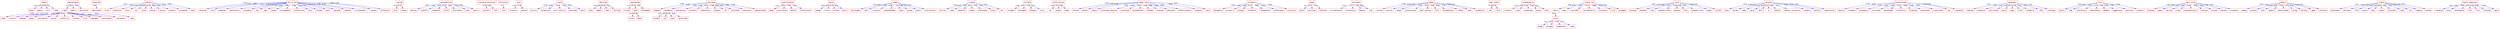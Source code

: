 strict digraph  {
	kamsa	 [color=red,
		fontname=courier,
		shape=box];
	major	 [color=red,
		fontname=courier,
		shape=box];
	kamsa -> major	 [color=blue,
		xlabel=0.01];
	peace	 [color=red,
		fontname=courier,
		shape=box];
	kamsa -> peace	 [color=blue,
		xlabel=0.01];
	evil	 [color=red,
		fontname=courier,
		shape=box];
	kamsa -> evil	 [color=blue,
		xlabel=0.01];
	keep	 [color=red,
		fontname=courier,
		shape=box];
	kamsa -> keep	 [color=blue,
		xlabel=0.11];
	panchajanya	 [color=red,
		fontname=courier,
		shape=box];
	right	 [color=red,
		fontname=courier,
		shape=box];
	panchajanya -> right	 [color=blue,
		xlabel=0.1];
	means	 [color=red,
		fontname=courier,
		shape=box];
	panchajanya -> means	 [color=blue,
		xlabel=0.01];
	spiralled	 [color=red,
		fontname=courier,
		shape=box];
	panchajanya -> spiralled	 [color=blue,
		xlabel=0.01];
	body	 [color=red,
		fontname=courier,
		shape=box];
	right -> body	 [color=blue,
		xlabel=0.03];
	control	 [color=red,
		fontname=courier,
		shape=box];
	right -> control	 [color=blue,
		xlabel=0.03];
	emblem	 [color=red,
		fontname=courier,
		shape=box];
	right -> emblem	 [color=blue,
		xlabel=0.02];
	power	 [color=red,
		fontname=courier,
		shape=box];
	right -> power	 [color=blue,
		xlabel=0.02];
	considered	 [color=red,
		fontname=courier,
		shape=box];
	right -> considered	 [color=blue,
		xlabel=0.02];
	spiral	 [color=red,
		fontname=courier,
		shape=box];
	right -> spiral	 [color=blue,
		xlabel=0.04];
	authority	 [color=red,
		fontname=courier,
		shape=box];
	right -> authority	 [color=blue,
		xlabel=0.02];
	classes	 [color=red,
		fontname=courier,
		shape=box];
	right -> classes	 [color=blue,
		xlabel=0.02];
	five	 [color=red,
		fontname=courier,
		shape=box];
	right -> five	 [color=blue,
		xlabel=0.01];
	emerged	 [color=red,
		fontname=courier,
		shape=box];
	right -> emerged	 [color=blue,
		xlabel=0.03];
	sovereignty	 [color=red,
		fontname=courier,
		shape=box];
	right -> sovereignty	 [color=blue,
		xlabel=0.04];
	"'asura\x92s'"	 [color=red,
		fontname=courier,
		shape=box];
	right -> "'asura\x92s'"	 [color=blue,
		xlabel=0.02];
	came	 [color=red,
		fontname=courier,
		shape=box];
	right -> came	 [color=blue,
		xlabel=0.03];
	honoured	 [color=red,
		fontname=courier,
		shape=box];
	legitimate	 [color=red,
		fontname=courier,
		shape=box];
	honoured -> legitimate	 [color=blue,
		xlabel=0.09];
	heavens	 [color=red,
		fontname=courier,
		shape=box];
	kind	 [color=red,
		fontname=courier,
		shape=box];
	heavens -> kind	 [color=blue,
		xlabel=0.03];
	celestial	 [color=red,
		fontname=courier,
		shape=box];
	heavens -> celestial	 [color=blue,
		xlabel=0.02];
	stars	 [color=red,
		fontname=courier,
		shape=box];
	heavens -> stars	 [color=blue,
		xlabel=0.03];
	sun	 [color=red,
		fontname=courier,
		shape=box];
	heavens -> sun	 [color=blue,
		xlabel=0.03];
	echo	 [color=red,
		fontname=courier,
		shape=box];
	heavens -> echo	 [color=blue,
		xlabel=0.03];
	motion	 [color=red,
		fontname=courier,
		shape=box];
	heavens -> motion	 [color=blue,
		xlabel=0.03];
	across	 [color=red,
		fontname=courier,
		shape=box];
	heavens -> across	 [color=blue,
		xlabel=0.02];
	planets	 [color=red,
		fontname=courier,
		shape=box];
	heavens -> planets	 [color=blue,
		xlabel=0.03];
	accepted	 [color=red,
		fontname=courier,
		shape=box];
	heavens -> accepted	 [color=blue,
		xlabel=0.16];
	moon	 [color=red,
		fontname=courier,
		shape=box];
	heavens -> moon	 [color=blue,
		xlabel=0.03];
	"son-in-law"	 [color=red,
		fontname=courier,
		shape=box];
	received	 [color=red,
		fontname=courier,
		shape=box];
	"son-in-law" -> received	 [color=blue,
		xlabel=0.05];
	love	 [color=red,
		fontname=courier,
		shape=box];
	"son-in-law" -> love	 [color=blue,
		xlabel=0.03];
	daughter	 [color=red,
		fontname=courier,
		shape=box];
	"son-in-law" -> daughter	 [color=blue,
		xlabel=0.06];
	emotionally	 [color=red,
		fontname=courier,
		shape=box];
	"son-in-law" -> emotionally	 [color=blue,
		xlabel=0.1];
	eligible	 [color=red,
		fontname=courier,
		shape=box];
	"son-in-law" -> eligible	 [color=blue,
		xlabel=0.06];
	was	 [color=red,
		fontname=courier,
		shape=box];
	"son-in-law" -> was	 [color=blue,
		xlabel=0.03];
	age	 [color=red,
		fontname=courier,
		shape=box];
	"son-in-law" -> age	 [color=blue,
		xlabel=0.07];
	moved	 [color=red,
		fontname=courier,
		shape=box];
	"son-in-law" -> moved	 [color=blue,
		xlabel=0.06];
	arrangement	 [color=red,
		fontname=courier,
		shape=box];
	"son-in-law" -> arrangement	 [color=blue,
		xlabel=0.06];
	investiture	 [color=red,
		fontname=courier,
		shape=box];
	"son-in-law" -> investiture	 [color=blue,
		xlabel=0.05];
	boys	 [color=red,
		fontname=courier,
		shape=box];
	"son-in-law" -> boys	 [color=blue,
		xlabel=0.23];
	thread	 [color=red,
		fontname=courier,
		shape=box];
	"son-in-law" -> thread	 [color=blue,
		xlabel=0.05];
	much	 [color=red,
		fontname=courier,
		shape=box];
	"son-in-law" -> much	 [color=blue,
		xlabel=0.03];
	advised	 [color=red,
		fontname=courier,
		shape=box];
	"son-in-law" -> advised	 [color=blue,
		xlabel=0.05];
	reached	 [color=red,
		fontname=courier,
		shape=box];
	"son-in-law" -> reached	 [color=blue,
		xlabel=0.06];
	"'krishna\x92s'"	 [color=red,
		fontname=courier,
		shape=box];
	"son-in-law" -> "'krishna\x92s'"	 [color=blue,
		xlabel=0.05];
	respect	 [color=red,
		fontname=courier,
		shape=box];
	"son-in-law" -> respect	 [color=blue,
		xlabel=0.06];
	affection	 [color=red,
		fontname=courier,
		shape=box];
	"son-in-law" -> affection	 [color=blue,
		xlabel=0.06];
	sacred	 [color=red,
		fontname=courier,
		shape=box];
	rare	 [color=red,
		fontname=courier,
		shape=box];
	sacred -> rare	 [color=blue,
		xlabel=0.01];
	former	 [color=red,
		fontname=courier,
		shape=box];
	sacred -> former	 [color=blue,
		xlabel=0.12];
	gurudakshina	 [color=red,
		fontname=courier,
		shape=box];
	deliver	 [color=red,
		fontname=courier,
		shape=box];
	gurudakshina -> deliver	 [color=blue,
		xlabel=0.04];
	thankful	 [color=red,
		fontname=courier,
		shape=box];
	gurudakshina -> thankful	 [color=blue,
		xlabel=0.03];
	summoned	 [color=red,
		fontname=courier,
		shape=box];
	gurudakshina -> summoned	 [color=blue,
		xlabel=0.21];
	child	 [color=red,
		fontname=courier,
		shape=box];
	gurudakshina -> child	 [color=blue,
		xlabel=0.04];
	invaluable	 [color=red,
		fontname=courier,
		shape=box];
	gurudakshina -> invaluable	 [color=blue,
		xlabel=0.03];
	ever	 [color=red,
		fontname=courier,
		shape=box];
	gurudakshina -> ever	 [color=blue,
		xlabel=0.02];
	"guru's"	 [color=red,
		fontname=courier,
		shape=box];
	gurudakshina -> "guru's"	 [color=blue,
		xlabel=0.04];
	"clockwise direction"	 [color=red,
		fontname=courier,
		shape=box];
	spirals	 [color=red,
		fontname=courier,
		shape=box];
	"clockwise direction" -> spirals	 [color=blue,
		xlabel=0.24];
	left	 [color=red,
		fontname=courier,
		shape=box];
	"clockwise direction" -> left	 [color=blue,
		xlabel=0.01];
	direction	 [color=red,
		fontname=courier,
		shape=box];
	one	 [color=red,
		fontname=courier,
		shape=box];
	direction -> one	 [color=blue,
		xlabel=0.1];
	sons	 [color=red,
		fontname=courier,
		shape=box];
	ordinary	 [color=red,
		fontname=courier,
		shape=box];
	sons -> ordinary	 [color=blue,
		xlabel=0.01];
	wanted	 [color=red,
		fontname=courier,
		shape=box];
	sons -> wanted	 [color=blue,
		xlabel=0.13];
	sound	 [color=red,
		fontname=courier,
		shape=box];
	spirits	 [color=red,
		fontname=courier,
		shape=box];
	sound -> spirits	 [color=blue,
		xlabel=0.04];
	calamities	 [color=red,
		fontname=courier,
		shape=box];
	sound -> calamities	 [color=blue,
		xlabel=0.04];
	"evil spirits"	 [color=red,
		fontname=courier,
		shape=box];
	sound -> "evil spirits"	 [color=blue,
		xlabel=0.03];
	believed	 [color=red,
		fontname=courier,
		shape=box];
	sound -> believed	 [color=blue,
		xlabel=0.03];
	ward	 [color=red,
		fontname=courier,
		shape=box];
	sound -> ward	 [color=blue,
		xlabel=0.23];
	doorstep	 [color=red,
		fontname=courier,
		shape=box];
	blew	 [color=red,
		fontname=courier,
		shape=box];
	doorstep -> blew	 [color=blue,
		xlabel=0.02];
	death	 [color=red,
		fontname=courier,
		shape=box];
	doorstep -> death	 [color=blue,
		xlabel=0.02];
	went	 [color=red,
		fontname=courier,
		shape=box];
	doorstep -> went	 [color=blue,
		xlabel=0.02];
	calling	 [color=red,
		fontname=courier,
		shape=box];
	doorstep -> calling	 [color=blue,
		xlabel=0.14];
	panchajana	 [color=red,
		fontname=courier,
		shape=box];
	living	 [color=red,
		fontname=courier,
		shape=box];
	panchajana -> living	 [color=blue,
		xlabel=0.17];
	said	 [color=red,
		fontname=courier,
		shape=box];
	panchajana -> said	 [color=blue,
		xlabel=0.12];
	kidnapped	 [color=red,
		fontname=courier,
		shape=box];
	panchajana -> kidnapped	 [color=blue,
		xlabel=0.01];
	could	 [color=red,
		fontname=courier,
		shape=box];
	said -> could	 [color=blue,
		xlabel=0.02];
	water	 [color=red,
		fontname=courier,
		shape=box];
	said -> water	 [color=blue,
		xlabel=0.09];
	balarama	 [color=red,
		fontname=courier,
		shape=box];
	chapter	 [color=red,
		fontname=courier,
		shape=box];
	balarama -> chapter	 [color=blue,
		xlabel=0.06];
	vasudeva	 [color=red,
		fontname=courier,
		shape=box];
	balarama -> vasudeva	 [color=blue,
		xlabel=0.26];
	reverential	 [color=red,
		fontname=courier,
		shape=box];
	balarama -> reverential	 [color=blue,
		xlabel=0.05];
	brothers	 [color=red,
		fontname=courier,
		shape=box];
	balarama -> brothers	 [color=blue,
		xlabel=0.06];
	completion	 [color=red,
		fontname=courier,
		shape=box];
	balarama -> completion	 [color=blue,
		xlabel=0.01];
	please	 [color=red,
		fontname=courier,
		shape=box];
	balarama -> please	 [color=blue,
		xlabel=0.09];
	36	 [color=red,
		fontname=courier,
		shape=box];
	balarama -> 36	 [color=blue,
		xlabel=0.04];
	attitude	 [color=red,
		fontname=courier,
		shape=box];
	balarama -> attitude	 [color=blue,
		xlabel=0.05];
	education	 [color=red,
		fontname=courier,
		shape=box];
	balarama -> education	 [color=blue,
		xlabel=0.06];
	appreciated	 [color=red,
		fontname=courier,
		shape=box];
	balarama -> appreciated	 [color=blue,
		xlabel=0.02];
	wished	 [color=red,
		fontname=courier,
		shape=box];
	vasudeva -> wished	 [color=blue,
		xlabel=0.01];
	did	 [color=red,
		fontname=courier,
		shape=box];
	vasudeva -> did	 [color=blue,
		xlabel=0.19];
	mark	 [color=red,
		fontname=courier,
		shape=box];
	vasudeva -> mark	 [color=blue,
		xlabel=0.01];
	gratitude	 [color=red,
		fontname=courier,
		shape=box];
	vasudeva -> gratitude	 [color=blue,
		xlabel=0.01];
	gratification	 [color=red,
		fontname=courier,
		shape=box];
	good	 [color=red,
		fontname=courier,
		shape=box];
	gratification -> good	 [color=blue,
		xlabel=0.01];
	excellence	 [color=red,
		fontname=courier,
		shape=box];
	gratification -> excellence	 [color=blue,
		xlabel=0.02];
	mental	 [color=red,
		fontname=courier,
		shape=box];
	gratification -> mental	 [color=blue,
		xlabel=0.02];
	intellectual	 [color=red,
		fontname=courier,
		shape=box];
	gratification -> intellectual	 [color=blue,
		xlabel=0.15];
	asura	 [color=red,
		fontname=courier,
		shape=box];
	jumped	 [color=red,
		fontname=courier,
		shape=box];
	asura -> jumped	 [color=blue,
		xlabel=0.02];
	found	 [color=red,
		fontname=courier,
		shape=box];
	asura -> found	 [color=blue,
		xlabel=0.02];
	killed	 [color=red,
		fontname=courier,
		shape=box];
	asura -> killed	 [color=blue,
		xlabel=0.14];
	belly	 [color=red,
		fontname=courier,
		shape=box];
	asura -> belly	 [color=blue,
		xlabel=0.02];
	vedas	 [color=red,
		fontname=courier,
		shape=box];
	philosophy	 [color=red,
		fontname=courier,
		shape=box];
	vedas -> philosophy	 [color=blue,
		xlabel=0.07];
	well	 [color=red,
		fontname=courier,
		shape=box];
	vedas -> well	 [color=blue,
		xlabel=0.03];
	sciences	 [color=red,
		fontname=courier,
		shape=box];
	vedas -> sciences	 [color=blue,
		xlabel=0.08];
	comprehended	 [color=red,
		fontname=courier,
		shape=box];
	vedas -> comprehended	 [color=blue,
		xlabel=0.08];
	logic	 [color=red,
		fontname=courier,
		shape=box];
	vedas -> logic	 [color=blue,
		xlabel=0.1];
	grasp	 [color=red,
		fontname=courier,
		shape=box];
	vedas -> grasp	 [color=blue,
		xlabel=0.08];
	quick	 [color=red,
		fontname=courier,
		shape=box];
	vedas -> quick	 [color=blue,
		xlabel=0.05];
	instructions	 [color=red,
		fontname=courier,
		shape=box];
	vedas -> instructions	 [color=blue,
		xlabel=0.32];
	trumpet	 [color=red,
		fontname=courier,
		shape=box];
	warrior	 [color=red,
		fontname=courier,
		shape=box];
	trumpet -> warrior	 [color=blue,
		xlabel=0.02];
	name	 [color=red,
		fontname=courier,
		shape=box];
	trumpet -> name	 [color=blue,
		xlabel=0.01];
	powerful	 [color=red,
		fontname=courier,
		shape=box];
	trumpet -> powerful	 [color=blue,
		xlabel=0.01];
	owned	 [color=red,
		fontname=courier,
		shape=box];
	trumpet -> owned	 [color=blue,
		xlabel=0.01];
	individual	 [color=red,
		fontname=courier,
		shape=box];
	trumpet -> individual	 [color=blue,
		xlabel=0.12];
	every	 [color=red,
		fontname=courier,
		shape=box];
	trumpet -> every	 [color=blue,
		xlabel=0.01];
	war	 [color=red,
		fontname=courier,
		shape=box];
	trumpet -> war	 [color=blue,
		xlabel=0.01];
	krishna	 [color=red,
		fontname=courier,
		shape=box];
	kingdom	 [color=red,
		fontname=courier,
		shape=box];
	krishna -> kingdom	 [color=blue,
		xlabel=0.26];
	belonged	 [color=red,
		fontname=courier,
		shape=box];
	krishna -> belonged	 [color=blue,
		xlabel=0.27];
	thought	 [color=red,
		fontname=courier,
		shape=box];
	krishna -> thought	 [color=blue,
		xlabel=0.24];
	also	 [color=red,
		fontname=courier,
		shape=box];
	krishna -> also	 [color=blue,
		xlabel=0.17];
	difficulties	 [color=red,
		fontname=courier,
		shape=box];
	go	 [color=red,
		fontname=courier,
		shape=box];
	difficulties -> go	 [color=blue,
		xlabel=0.08];
	great	 [color=red,
		fontname=courier,
		shape=box];
	difficulties -> great	 [color=blue,
		xlabel=0.1];
	made	 [color=red,
		fontname=courier,
		shape=box];
	difficulties -> made	 [color=blue,
		xlabel=0.09];
	"happy union"	 [color=red,
		fontname=courier,
		shape=box];
	throne	 [color=red,
		fontname=courier,
		shape=box];
	"happy union" -> throne	 [color=blue,
		xlabel=0.05];
	devaki	 [color=red,
		fontname=courier,
		shape=box];
	"happy union" -> devaki	 [color=blue,
		xlabel=0.06];
	family	 [color=red,
		fontname=courier,
		shape=box];
	"happy union" -> family	 [color=blue,
		xlabel=0.06];
	"sovereign monarch"	 [color=red,
		fontname=courier,
		shape=box];
	"happy union" -> "sovereign monarch"	 [color=blue,
		xlabel=0.06];
	sovereign	 [color=red,
		fontname=courier,
		shape=box];
	"happy union" -> sovereign	 [color=blue,
		xlabel=0.05];
	grandfather	 [color=red,
		fontname=courier,
		shape=box];
	"happy union" -> grandfather	 [color=blue,
		xlabel=0.25];
	placed	 [color=red,
		fontname=courier,
		shape=box];
	"happy union" -> placed	 [color=blue,
		xlabel=0.06];
	revered	 [color=red,
		fontname=courier,
		shape=box];
	"happy union" -> revered	 [color=blue,
		xlabel=0.06];
	embraced	 [color=red,
		fontname=courier,
		shape=box];
	"happy union" -> embraced	 [color=blue,
		xlabel=0.06];
	affectionately	 [color=red,
		fontname=courier,
		shape=box];
	"happy union" -> affectionately	 [color=blue,
		xlabel=0.06];
	monarch	 [color=red,
		fontname=courier,
		shape=box];
	"happy union" -> monarch	 [color=blue,
		xlabel=0.08];
	next	 [color=red,
		fontname=courier,
		shape=box];
	"happy union" -> next	 [color=blue,
		xlabel=0.01];
	"krishna's"	 [color=red,
		fontname=courier,
		shape=box];
	devadatta	 [color=red,
		fontname=courier,
		shape=box];
	"krishna's" -> devadatta	 [color=blue,
		xlabel=0.06];
	"arjuna's"	 [color=red,
		fontname=courier,
		shape=box];
	"krishna's" -> "arjuna's"	 [color=blue,
		xlabel=0.06];
	conches	 [color=red,
		fontname=courier,
		shape=box];
	"krishna's" -> conches	 [color=blue,
		xlabel=0.06];
	formation	 [color=red,
		fontname=courier,
		shape=box];
	"krishna's" -> formation	 [color=blue,
		xlabel=0.27];
	fundamental	 [color=red,
		fontname=courier,
		shape=box];
	"krishna's" -> fundamental	 [color=blue,
		xlabel=0.04];
	difference	 [color=red,
		fontname=courier,
		shape=box];
	"krishna's" -> difference	 [color=blue,
		xlabel=0.05];
	structure	 [color=red,
		fontname=courier,
		shape=box];
	"krishna's" -> structure	 [color=blue,
		xlabel=0.05];
	ocean	 [color=red,
		fontname=courier,
		shape=box];
	gifts	 [color=red,
		fontname=courier,
		shape=box];
	ocean -> gifts	 [color=blue,
		xlabel=0.2];
	services	 [color=red,
		fontname=courier,
		shape=box];
	ocean -> services	 [color=blue,
		xlabel=0.11];
	offered	 [color=red,
		fontname=courier,
		shape=box];
	ocean -> offered	 [color=blue,
		xlabel=0.19];
	fortunate	 [color=red,
		fontname=courier,
		shape=box];
	circumstances	 [color=red,
		fontname=courier,
		shape=box];
	fortunate -> circumstances	 [color=blue,
		xlabel=0.03];
	protection	 [color=red,
		fontname=courier,
		shape=box];
	fortunate -> protection	 [color=blue,
		xlabel=0.17];
	beyond	 [color=red,
		fontname=courier,
		shape=box];
	fortunate -> beyond	 [color=blue,
		xlabel=0.02];
	due	 [color=red,
		fontname=courier,
		shape=box];
	fortunate -> due	 [color=blue,
		xlabel=0.02];
	happy	 [color=red,
		fontname=courier,
		shape=box];
	united	 [color=red,
		fontname=courier,
		shape=box];
	happy -> united	 [color=blue,
		xlabel=0.06];
	natural	 [color=red,
		fontname=courier,
		shape=box];
	happy -> natural	 [color=blue,
		xlabel=0.04];
	spoke	 [color=red,
		fontname=courier,
		shape=box];
	happy -> spoke	 [color=blue,
		xlabel=0.05];
	relationship	 [color=red,
		fontname=courier,
		shape=box];
	happy -> relationship	 [color=blue,
		xlabel=0.05];
	"dear parents"	 [color=red,
		fontname=courier,
		shape=box];
	happy -> "dear parents"	 [color=blue,
		xlabel=0.03];
	thus	 [color=red,
		fontname=courier,
		shape=box];
	happy -> thus	 [color=blue,
		xlabel=0.03];
	exceedingly	 [color=red,
		fontname=courier,
		shape=box];
	happy -> exceedingly	 [color=blue,
		xlabel=0.04];
	"'\x93we'"	 [color=red,
		fontname=courier,
		shape=box];
	happy -> "'\x93we'"	 [color=blue,
		xlabel=0.23];
	dear	 [color=red,
		fontname=courier,
		shape=box];
	happy -> dear	 [color=blue,
		xlabel=0.06];
	establish	 [color=red,
		fontname=courier,
		shape=box];
	happy -> establish	 [color=blue,
		xlabel=0.03];
	"god vishnu"	 [color=red,
		fontname=courier,
		shape=box];
	see	 [color=red,
		fontname=courier,
		shape=box];
	"god vishnu" -> see	 [color=blue,
		xlabel=0.19];
	form	 [color=red,
		fontname=courier,
		shape=box];
	"god vishnu" -> form	 [color=blue,
		xlabel=0.23];
	brahmacharya	 [color=red,
		fontname=courier,
		shape=box];
	formally	 [color=red,
		fontname=courier,
		shape=box];
	brahmacharya -> formally	 [color=blue,
		xlabel=0.02];
	took	 [color=red,
		fontname=courier,
		shape=box];
	brahmacharya -> took	 [color=blue,
		xlabel=0.02];
	respected	 [color=red,
		fontname=courier,
		shape=box];
	brahmacharya -> respected	 [color=blue,
		xlabel=0.02];
	words	 [color=red,
		fontname=courier,
		shape=box];
	brahmacharya -> words	 [color=blue,
		xlabel=0.14];
	were	 [color=red,
		fontname=courier,
		shape=box];
	brahmacharya -> were	 [color=blue,
		xlabel=0.01];
	"infant son"	 [color=red,
		fontname=courier,
		shape=box];
	return	 [color=red,
		fontname=courier,
		shape=box];
	"infant son" -> return	 [color=blue,
		xlabel=0.08];
	away	 [color=red,
		fontname=courier,
		shape=box];
	"infant son" -> away	 [color=blue,
		xlabel=0.02];
	"'guru\x92s'"	 [color=red,
		fontname=courier,
		shape=box];
	"infant son" -> "'guru\x92s'"	 [color=blue,
		xlabel=0.05];
	accidentally	 [color=red,
		fontname=courier,
		shape=box];
	"infant son" -> accidentally	 [color=blue,
		xlabel=0.25];
	innocence	 [color=red,
		fontname=courier,
		shape=box];
	"infant son" -> innocence	 [color=blue,
		xlabel=0.06];
	lord	 [color=red,
		fontname=courier,
		shape=box];
	"infant son" -> lord	 [color=blue,
		xlabel=0.04];
	pleaded	 [color=red,
		fontname=courier,
		shape=box];
	"infant son" -> pleaded	 [color=blue,
		xlabel=0.04];
	alive	 [color=red,
		fontname=courier,
		shape=box];
	return -> alive	 [color=blue,
		xlabel=0.01];
	asked	 [color=red,
		fontname=courier,
		shape=box];
	alive -> asked	 [color=blue,
		xlabel=0.27];
	brought	 [color=red,
		fontname=courier,
		shape=box];
	alive -> brought	 [color=blue,
		xlabel=0.15];
	obediently	 [color=red,
		fontname=courier,
		shape=box];
	alive -> obediently	 [color=blue,
		xlabel=0.13];
	yama	 [color=red,
		fontname=courier,
		shape=box];
	alive -> yama	 [color=blue,
		xlabel=0.17];
	conch	 [color=red,
		fontname=courier,
		shape=box];
	blowing	 [color=red,
		fontname=courier,
		shape=box];
	conch -> blowing	 [color=blue,
		xlabel=0.06];
	shankha	 [color=red,
		fontname=courier,
		shape=box];
	conch -> shankha	 [color=blue,
		xlabel=0.07];
	loud	 [color=red,
		fontname=courier,
		shape=box];
	conch -> loud	 [color=blue,
		xlabel=0.06];
	"shankha-svana"	 [color=red,
		fontname=courier,
		shape=box];
	conch -> "shankha-svana"	 [color=blue,
		xlabel=0.07];
	ghosha	 [color=red,
		fontname=courier,
		shape=box];
	conch -> ghosha	 [color=blue,
		xlabel=0.28];
	felt	 [color=red,
		fontname=courier,
		shape=box];
	conch -> felt	 [color=blue,
		xlabel=0.07];
	"shankha-rava"	 [color=red,
		fontname=courier,
		shape=box];
	conch -> "shankha-rava"	 [color=blue,
		xlabel=0.02];
	might	 [color=red,
		fontname=courier,
		shape=box];
	conch -> might	 [color=blue,
		xlabel=0.03];
	called	 [color=red,
		fontname=courier,
		shape=box];
	conch -> called	 [color=blue,
		xlabel=0.05];
	parents	 [color=red,
		fontname=courier,
		shape=box];
	maya	 [color=red,
		fontname=courier,
		shape=box];
	parents -> maya	 [color=blue,
		xlabel=0.41];
	normal	 [color=red,
		fontname=courier,
		shape=box];
	parents -> normal	 [color=blue,
		xlabel=0.26];
	make	 [color=red,
		fontname=courier,
		shape=box];
	parents -> make	 [color=blue,
		xlabel=0.16];
	give	 [color=red,
		fontname=courier,
		shape=box];
	parents -> give	 [color=blue,
		xlabel=0.13];
	able	 [color=red,
		fontname=courier,
		shape=box];
	parents -> able	 [color=blue,
		xlabel=0.31];
	us	 [color=red,
		fontname=courier,
		shape=box];
	parents -> us	 [color=blue,
		xlabel=0.21];
	behave	 [color=red,
		fontname=courier,
		shape=box];
	parents -> behave	 [color=blue,
		xlabel=0.25];
	"conduct ourselves"	 [color=red,
		fontname=courier,
		shape=box];
	parents -> "conduct ourselves"	 [color=blue,
		xlabel=0.17];
	conduct	 [color=red,
		fontname=courier,
		shape=box];
	parents -> conduct	 [color=blue,
		xlabel=0.23];
	dutiful	 [color=red,
		fontname=courier,
		shape=box];
	parents -> dutiful	 [color=blue,
		xlabel=0.22];
	opportunity	 [color=red,
		fontname=courier,
		shape=box];
	parents -> opportunity	 [color=blue,
		xlabel=0.25];
	gurukulavasa	 [color=red,
		fontname=courier,
		shape=box];
	desire	 [color=red,
		fontname=courier,
		shape=box];
	gurukulavasa -> desire	 [color=blue,
		xlabel=0.18];
	ceremony	 [color=red,
		fontname=courier,
		shape=box];
	gurukulavasa -> ceremony	 [color=blue,
		xlabel=0.05];
	preceptor	 [color=red,
		fontname=courier,
		shape=box];
	gurukulavasa -> preceptor	 [color=blue,
		xlabel=0.03];
	initiated	 [color=red,
		fontname=courier,
		shape=box];
	gurukulavasa -> initiated	 [color=blue,
		xlabel=0.03];
	hermitage	 [color=red,
		fontname=courier,
		shape=box];
	gurukulavasa -> hermitage	 [color=blue,
		xlabel=0.06];
	successful	 [color=red,
		fontname=courier,
		shape=box];
	gurukulavasa -> successful	 [color=blue,
		xlabel=0.03];
	studying	 [color=red,
		fontname=courier,
		shape=box];
	gurukulavasa -> studying	 [color=blue,
		xlabel=0.05];
	expressed	 [color=red,
		fontname=courier,
		shape=box];
	gurukulavasa -> expressed	 [color=blue,
		xlabel=0.05];
	traditional	 [color=red,
		fontname=courier,
		shape=box];
	gurukulavasa -> traditional	 [color=blue,
		xlabel=0.02];
	way	 [color=red,
		fontname=courier,
		shape=box];
	gurukulavasa -> way	 [color=blue,
		xlabel=0.02];
	residing	 [color=red,
		fontname=courier,
		shape=box];
	gurukulavasa -> residing	 [color=blue,
		xlabel=0.02];
	sandipani	 [color=red,
		fontname=courier,
		shape=box];
	replied	 [color=red,
		fontname=courier,
		shape=box];
	sandipani -> replied	 [color=blue,
		xlabel=0.01];
	sandipini	 [color=red,
		fontname=courier,
		shape=box];
	sandipani -> sandipini	 [color=blue,
		xlabel=0.03];
	entrusted	 [color=red,
		fontname=courier,
		shape=box];
	sandipani -> entrusted	 [color=blue,
		xlabel=0.21];
	exert	 [color=red,
		fontname=courier,
		shape=box];
	sandipani -> exert	 [color=blue,
		xlabel=0.01];
	sage	 [color=red,
		fontname=courier,
		shape=box];
	sandipani -> sage	 [color=blue,
		xlabel=0.17];
	tutor	 [color=red,
		fontname=courier,
		shape=box];
	sandipani -> tutor	 [color=blue,
		xlabel=0.01];
	pleasure	 [color=red,
		fontname=courier,
		shape=box];
	sandipani -> pleasure	 [color=blue,
		xlabel=0.01];
	"'\x93i'"	 [color=red,
		fontname=courier,
		shape=box];
	sandipani -> "'\x93i'"	 [color=blue,
		xlabel=0.01];
	tutelage	 [color=red,
		fontname=courier,
		shape=box];
	sandipani -> tutelage	 [color=blue,
		xlabel=0.21];
	hint	 [color=red,
		fontname=courier,
		shape=box];
	pupils	 [color=red,
		fontname=courier,
		shape=box];
	hint -> pupils	 [color=blue,
		xlabel=0.03];
	had	 [color=red,
		fontname=courier,
		shape=box];
	hint -> had	 [color=blue,
		xlabel=0.06];
	precocious	 [color=red,
		fontname=courier,
		shape=box];
	hint -> precocious	 [color=blue,
		xlabel=0.03];
	comprehend	 [color=red,
		fontname=courier,
		shape=box];
	hint -> comprehend	 [color=blue,
		xlabel=0.18];
	needed	 [color=red,
		fontname=courier,
		shape=box];
	hint -> needed	 [color=blue,
		xlabel=0.04];
	suggestive	 [color=red,
		fontname=courier,
		shape=box];
	hint -> suggestive	 [color=blue,
		xlabel=0.03];
	entirety	 [color=red,
		fontname=courier,
		shape=box];
	hint -> entirety	 [color=blue,
		xlabel=0.04];
	subject	 [color=red,
		fontname=courier,
		shape=box];
	hint -> subject	 [color=blue,
		xlabel=0.04];
	"past curse"	 [color=red,
		fontname=courier,
		shape=box];
	knowing	 [color=red,
		fontname=courier,
		shape=box];
	"past curse" -> knowing	 [color=blue,
		xlabel=0.06];
	yadus	 [color=red,
		fontname=courier,
		shape=box];
	"past curse" -> yadus	 [color=blue,
		xlabel=0.05];
	giving	 [color=red,
		fontname=courier,
		shape=box];
	"past curse" -> giving	 [color=blue,
		xlabel=0.05];
	crown	 [color=red,
		fontname=courier,
		shape=box];
	"past curse" -> crown	 [color=blue,
		xlabel=0.24];
	diplomatically	 [color=red,
		fontname=courier,
		shape=box];
	"past curse" -> diplomatically	 [color=blue,
		xlabel=0.04];
	refused	 [color=red,
		fontname=courier,
		shape=box];
	"past curse" -> refused	 [color=blue,
		xlabel=0.05];
	excuse	 [color=red,
		fontname=courier,
		shape=box];
	"past curse" -> excuse	 [color=blue,
		xlabel=0.04];
	denied	 [color=red,
		fontname=courier,
		shape=box];
	"past curse" -> denied	 [color=blue,
		xlabel=0.05];
	kingship	 [color=red,
		fontname=courier,
		shape=box];
	"past curse" -> kingship	 [color=blue,
		xlabel=0.24];
	permit	 [color=red,
		fontname=courier,
		shape=box];
	among	 [color=red,
		fontname=courier,
		shape=box];
	permit -> among	 [color=blue,
		xlabel=0.01];
	protect	 [color=red,
		fontname=courier,
		shape=box];
	permit -> protect	 [color=blue,
		xlabel=0.02];
	look	 [color=red,
		fontname=courier,
		shape=box];
	permit -> look	 [color=blue,
		xlabel=0.02];
	people	 [color=red,
		fontname=courier,
		shape=box];
	permit -> people	 [color=blue,
		xlabel=0.01];
	downtrodden	 [color=red,
		fontname=courier,
		shape=box];
	permit -> downtrodden	 [color=blue,
		xlabel=0.02];
	young	 [color=red,
		fontname=courier,
		shape=box];
	permit -> young	 [color=blue,
		xlabel=0.15];
	welfare	 [color=red,
		fontname=courier,
		shape=box];
	permit -> welfare	 [color=blue,
		xlabel=0.02];
	aged	 [color=red,
		fontname=courier,
		shape=box];
	permit -> aged	 [color=blue,
		xlabel=0.03];
	children	 [color=red,
		fontname=courier,
		shape=box];
	permit -> children	 [color=blue,
		xlabel=0.02];
	infant	 [color=red,
		fontname=courier,
		shape=box];
	swallowed	 [color=red,
		fontname=courier,
		shape=box];
	infant -> swallowed	 [color=blue,
		xlabel=0.01];
	retrieve	 [color=red,
		fontname=courier,
		shape=box];
	infant -> retrieve	 [color=blue,
		xlabel=0.01];
	like	 [color=red,
		fontname=courier,
		shape=box];
	infant -> like	 [color=blue,
		xlabel=0.13];
	quite	 [color=red,
		fontname=courier,
		shape=box];
	infant -> quite	 [color=blue,
		xlabel=0.01];
	near	 [color=red,
		fontname=courier,
		shape=box];
	infant -> near	 [color=blue,
		xlabel=0.01];
	sands	 [color=red,
		fontname=courier,
		shape=box];
	infant -> sands	 [color=blue,
		xlabel=0.02];
	insistent	 [color=red,
		fontname=courier,
		shape=box];
	infant -> insistent	 [color=blue,
		xlabel=0.01];
	time	 [color=red,
		fontname=courier,
		shape=box];
	infant -> time	 [color=blue,
		xlabel=0.01];
	son	 [color=red,
		fontname=courier,
		shape=box];
	infant -> son	 [color=blue,
		xlabel=0.02];
	temple	 [color=red,
		fontname=courier,
		shape=box];
	infant -> temple	 [color=blue,
		xlabel=0.02];
	waited	 [color=red,
		fontname=courier,
		shape=box];
	infant -> waited	 [color=blue,
		xlabel=0.01];
	"utmost happiness"	 [color=red,
		fontname=courier,
		shape=box];
	standing	 [color=red,
		fontname=courier,
		shape=box];
	"utmost happiness" -> standing	 [color=blue,
		xlabel=0.01];
	king	 [color=red,
		fontname=courier,
		shape=box];
	"utmost happiness" -> king	 [color=blue,
		xlabel=0.01];
	attendance	 [color=red,
		fontname=courier,
		shape=box];
	"utmost happiness" -> attendance	 [color=blue,
		xlabel=0.01];
	old	 [color=red,
		fontname=courier,
		shape=box];
	"utmost happiness" -> old	 [color=blue,
		xlabel=0.01];
	turn	 [color=red,
		fontname=courier,
		shape=box];
	"utmost happiness" -> turn	 [color=blue,
		xlabel=0.01];
	enjoyed	 [color=red,
		fontname=courier,
		shape=box];
	"utmost happiness" -> enjoyed	 [color=blue,
		xlabel=0.22];
	gave	 [color=red,
		fontname=courier,
		shape=box];
	"utmost happiness" -> gave	 [color=blue,
		xlabel=0.01];
}
